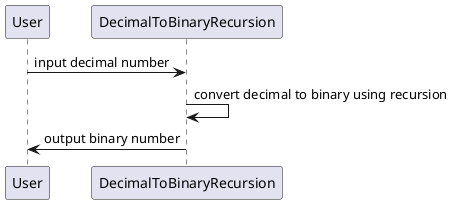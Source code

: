 @startuml
participant "User" as user
participant "DecimalToBinaryRecursion" as decimalToBinaryRecursion

user -> decimalToBinaryRecursion : input decimal number
decimalToBinaryRecursion -> decimalToBinaryRecursion : convert decimal to binary using recursion
decimalToBinaryRecursion -> user : output binary number
@enduml
